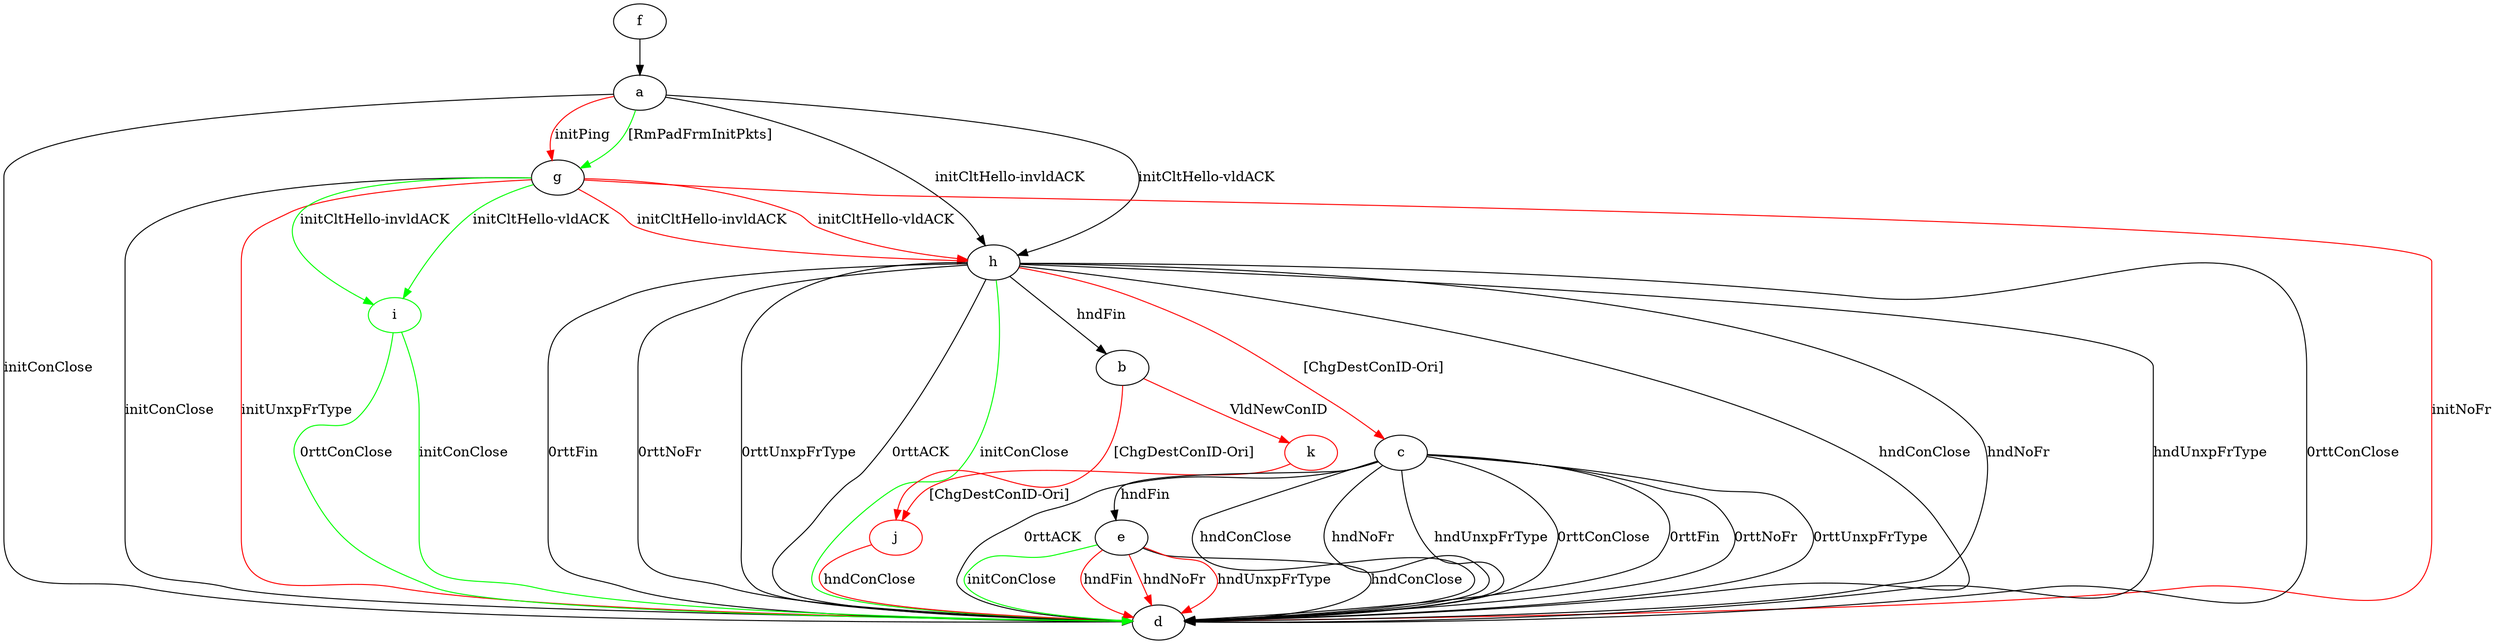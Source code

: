 digraph "" {
	a -> d	[key=0,
		label="initConClose "];
	a -> g	[key=0,
		color=green,
		label="[RmPadFrmInitPkts] "];
	a -> g	[key=1,
		color=red,
		label="initPing "];
	a -> h	[key=0,
		label="initCltHello-vldACK "];
	a -> h	[key=1,
		label="initCltHello-invldACK "];
	j	[color=red];
	b -> j	[key=0,
		color=red,
		label="[ChgDestConID-Ori] "];
	k	[color=red];
	b -> k	[key=0,
		color=red,
		label="VldNewConID "];
	c -> d	[key=0,
		label="hndConClose "];
	c -> d	[key=1,
		label="hndNoFr "];
	c -> d	[key=2,
		label="hndUnxpFrType "];
	c -> d	[key=3,
		label="0rttConClose "];
	c -> d	[key=4,
		label="0rttFin "];
	c -> d	[key=5,
		label="0rttNoFr "];
	c -> d	[key=6,
		label="0rttUnxpFrType "];
	c -> d	[key=7,
		label="0rttACK "];
	c -> e	[key=0,
		label="hndFin "];
	e -> d	[key=0,
		label="hndConClose "];
	e -> d	[key=1,
		color=green,
		label="initConClose "];
	e -> d	[key=2,
		color=red,
		label="hndFin "];
	e -> d	[key=3,
		color=red,
		label="hndNoFr "];
	e -> d	[key=4,
		color=red,
		label="hndUnxpFrType "];
	f -> a	[key=0];
	g -> d	[key=0,
		label="initConClose "];
	g -> d	[key=1,
		color=red,
		label="initNoFr "];
	g -> d	[key=2,
		color=red,
		label="initUnxpFrType "];
	g -> h	[key=0,
		color=red,
		label="initCltHello-vldACK "];
	g -> h	[key=1,
		color=red,
		label="initCltHello-invldACK "];
	i	[color=green];
	g -> i	[key=0,
		color=green,
		label="initCltHello-vldACK "];
	g -> i	[key=1,
		color=green,
		label="initCltHello-invldACK "];
	h -> b	[key=0,
		label="hndFin "];
	h -> c	[key=0,
		color=red,
		label="[ChgDestConID-Ori] "];
	h -> d	[key=0,
		label="hndConClose "];
	h -> d	[key=1,
		label="hndNoFr "];
	h -> d	[key=2,
		label="hndUnxpFrType "];
	h -> d	[key=3,
		label="0rttConClose "];
	h -> d	[key=4,
		label="0rttFin "];
	h -> d	[key=5,
		label="0rttNoFr "];
	h -> d	[key=6,
		label="0rttUnxpFrType "];
	h -> d	[key=7,
		label="0rttACK "];
	h -> d	[key=8,
		color=green,
		label="initConClose "];
	i -> d	[key=0,
		color=green,
		label="initConClose "];
	i -> d	[key=1,
		color=green,
		label="0rttConClose "];
	j -> d	[key=0,
		color=red,
		label="hndConClose "];
	k -> j	[key=0,
		color=red,
		label="[ChgDestConID-Ori] "];
}
